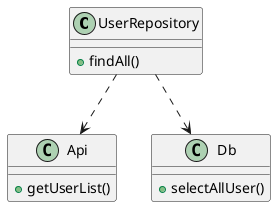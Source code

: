 @startuml 5.1 

class UserRepository {
    +findAll()
}

class Api {
    +getUserList()
}

class Db {
    +selectAllUser()
}

UserRepository ..> Api
UserRepository ..> Db

@enduml
